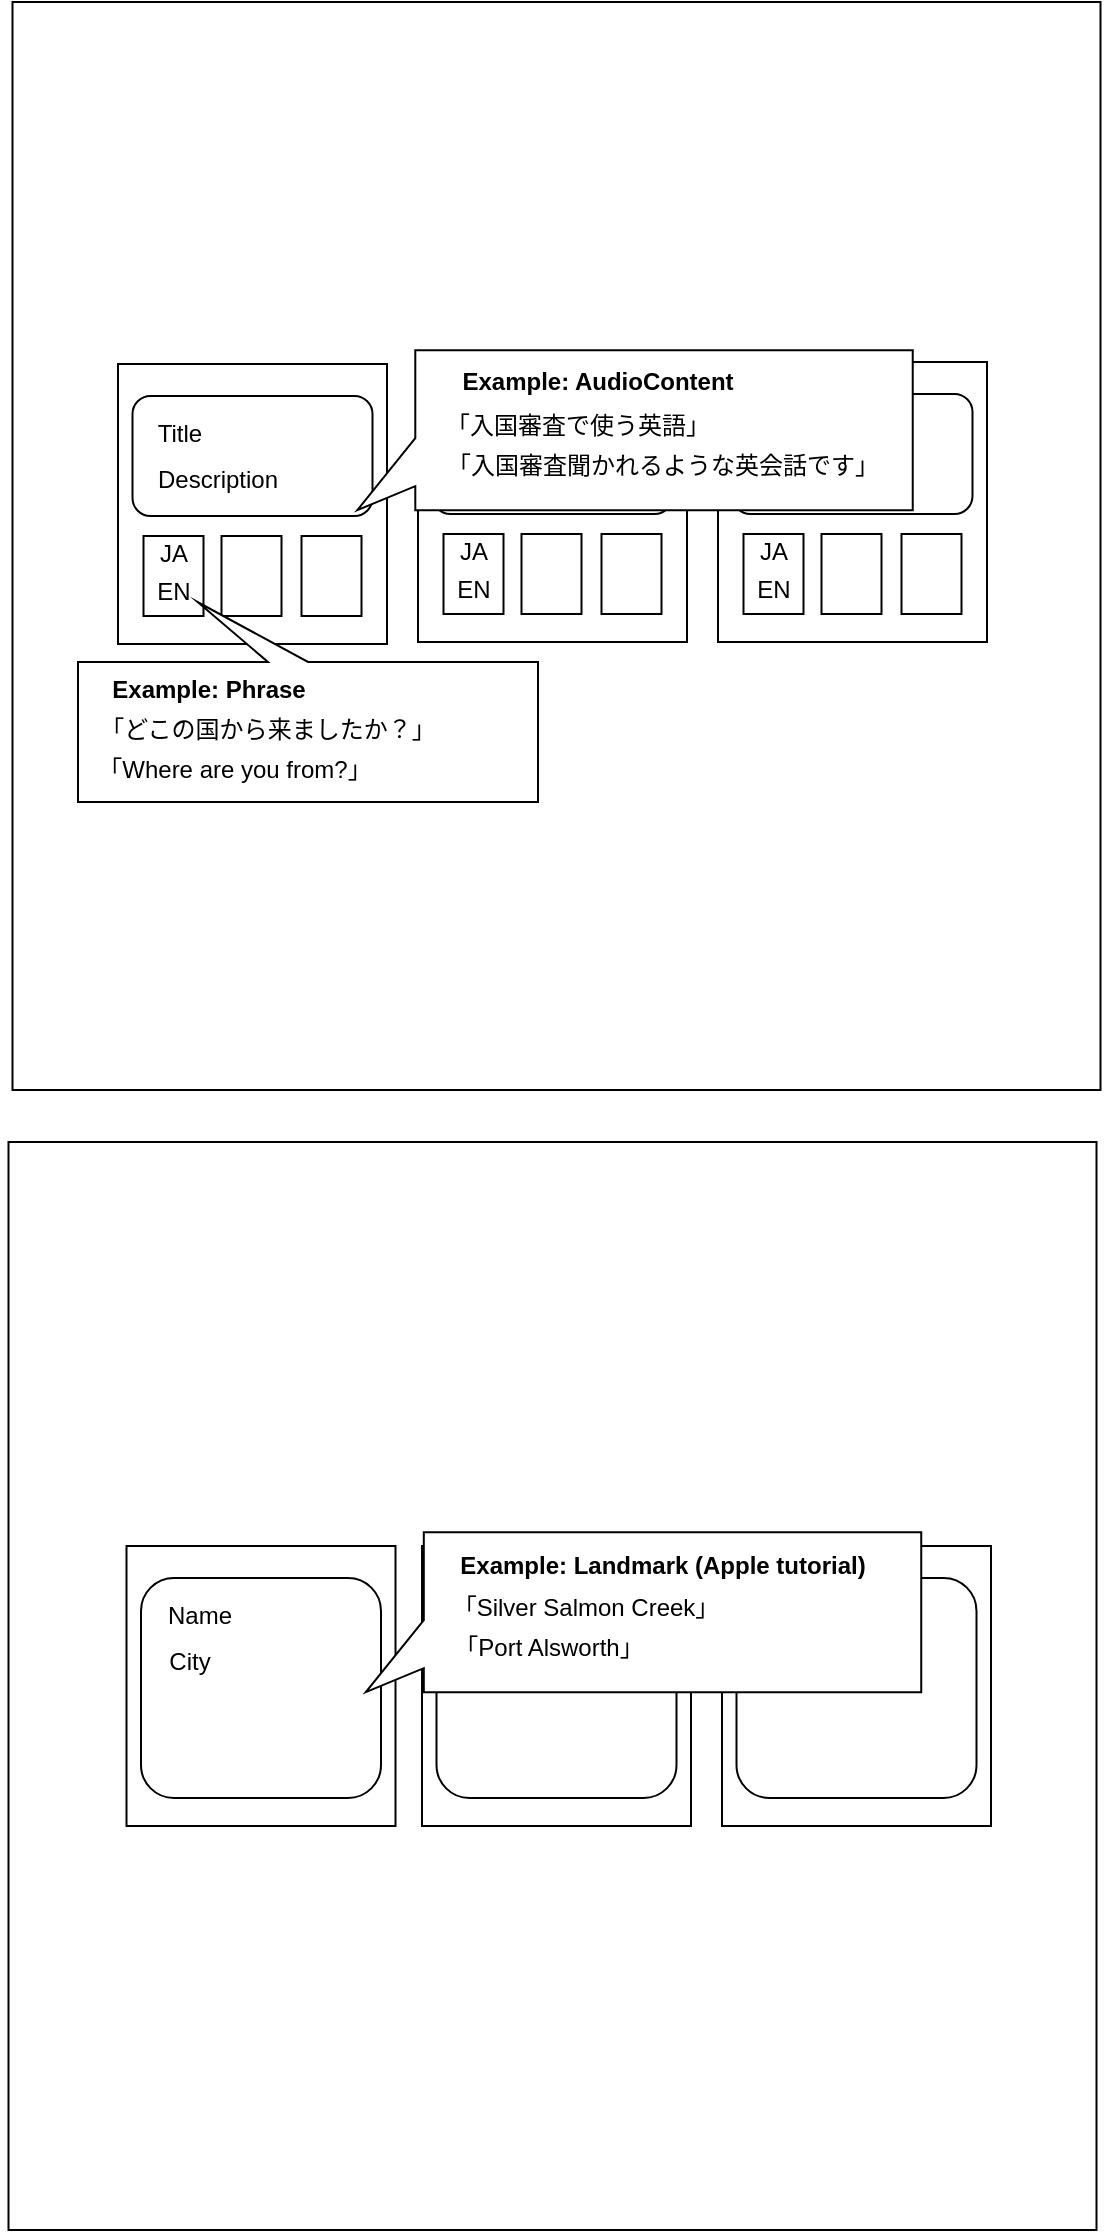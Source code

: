 <mxfile version="13.6.10" type="github">
  <diagram id="81Nl-C9tGfA6D85THTfi" name="Page-1">
    <mxGraphModel dx="2037" dy="1101" grid="1" gridSize="10" guides="1" tooltips="1" connect="1" arrows="1" fold="1" page="1" pageScale="1" pageWidth="827" pageHeight="1169" math="0" shadow="0">
      <root>
        <mxCell id="0" />
        <mxCell id="1" parent="0" />
        <mxCell id="_HanU_A2e2ALgXlpsMAe-1" value="" style="whiteSpace=wrap;html=1;aspect=fixed;" vertex="1" parent="1">
          <mxGeometry x="145.25" y="130" width="544" height="544" as="geometry" />
        </mxCell>
        <mxCell id="_HanU_A2e2ALgXlpsMAe-13" value="" style="group" vertex="1" connectable="0" parent="1">
          <mxGeometry x="198" y="311" width="134.5" height="140" as="geometry" />
        </mxCell>
        <mxCell id="_HanU_A2e2ALgXlpsMAe-10" value="" style="rounded=0;whiteSpace=wrap;html=1;" vertex="1" parent="_HanU_A2e2ALgXlpsMAe-13">
          <mxGeometry width="134.5" height="140" as="geometry" />
        </mxCell>
        <mxCell id="_HanU_A2e2ALgXlpsMAe-12" value="" style="group" vertex="1" connectable="0" parent="_HanU_A2e2ALgXlpsMAe-13">
          <mxGeometry x="7.25" y="16" width="120" height="110" as="geometry" />
        </mxCell>
        <mxCell id="_HanU_A2e2ALgXlpsMAe-2" value="" style="rounded=1;whiteSpace=wrap;html=1;" vertex="1" parent="_HanU_A2e2ALgXlpsMAe-12">
          <mxGeometry width="120" height="60" as="geometry" />
        </mxCell>
        <mxCell id="_HanU_A2e2ALgXlpsMAe-11" value="" style="group" vertex="1" connectable="0" parent="_HanU_A2e2ALgXlpsMAe-12">
          <mxGeometry x="5.5" y="70" width="109" height="40" as="geometry" />
        </mxCell>
        <mxCell id="_HanU_A2e2ALgXlpsMAe-6" value="" style="rounded=0;whiteSpace=wrap;html=1;" vertex="1" parent="_HanU_A2e2ALgXlpsMAe-11">
          <mxGeometry width="30" height="40" as="geometry" />
        </mxCell>
        <mxCell id="_HanU_A2e2ALgXlpsMAe-8" value="" style="rounded=0;whiteSpace=wrap;html=1;" vertex="1" parent="_HanU_A2e2ALgXlpsMAe-11">
          <mxGeometry x="39" width="30" height="40" as="geometry" />
        </mxCell>
        <mxCell id="_HanU_A2e2ALgXlpsMAe-9" value="" style="rounded=0;whiteSpace=wrap;html=1;" vertex="1" parent="_HanU_A2e2ALgXlpsMAe-11">
          <mxGeometry x="79" width="30" height="40" as="geometry" />
        </mxCell>
        <mxCell id="_HanU_A2e2ALgXlpsMAe-42" value="JA" style="text;html=1;strokeColor=none;fillColor=none;align=center;verticalAlign=middle;whiteSpace=wrap;rounded=0;" vertex="1" parent="_HanU_A2e2ALgXlpsMAe-11">
          <mxGeometry x="-5" y="-1" width="40" height="20" as="geometry" />
        </mxCell>
        <mxCell id="_HanU_A2e2ALgXlpsMAe-43" value="EN" style="text;html=1;strokeColor=none;fillColor=none;align=center;verticalAlign=middle;whiteSpace=wrap;rounded=0;" vertex="1" parent="_HanU_A2e2ALgXlpsMAe-11">
          <mxGeometry x="-5" y="18" width="40" height="20" as="geometry" />
        </mxCell>
        <mxCell id="_HanU_A2e2ALgXlpsMAe-46" value="Title" style="text;html=1;strokeColor=none;fillColor=none;align=center;verticalAlign=middle;whiteSpace=wrap;rounded=0;" vertex="1" parent="_HanU_A2e2ALgXlpsMAe-12">
          <mxGeometry x="3.5" y="9" width="40" height="20" as="geometry" />
        </mxCell>
        <mxCell id="_HanU_A2e2ALgXlpsMAe-47" value="Description" style="text;html=1;strokeColor=none;fillColor=none;align=center;verticalAlign=middle;whiteSpace=wrap;rounded=0;" vertex="1" parent="_HanU_A2e2ALgXlpsMAe-12">
          <mxGeometry x="22.75" y="32" width="40" height="20" as="geometry" />
        </mxCell>
        <mxCell id="_HanU_A2e2ALgXlpsMAe-45" value="" style="shape=callout;whiteSpace=wrap;html=1;perimeter=calloutPerimeter;rotation=-180;position2=0.74;" vertex="1" parent="1">
          <mxGeometry x="178" y="430" width="230" height="100" as="geometry" />
        </mxCell>
        <mxCell id="_HanU_A2e2ALgXlpsMAe-50" value="&lt;b&gt;Example: Phrase&lt;/b&gt;" style="text;html=1;strokeColor=none;fillColor=none;align=center;verticalAlign=middle;whiteSpace=wrap;rounded=0;" vertex="1" parent="1">
          <mxGeometry x="189" y="464" width="109" height="20" as="geometry" />
        </mxCell>
        <mxCell id="_HanU_A2e2ALgXlpsMAe-53" value="「どこの国から来ましたか？」" style="text;html=1;strokeColor=none;fillColor=none;align=center;verticalAlign=middle;whiteSpace=wrap;rounded=0;" vertex="1" parent="1">
          <mxGeometry x="178" y="484" width="190" height="20" as="geometry" />
        </mxCell>
        <mxCell id="_HanU_A2e2ALgXlpsMAe-54" value="「Where are you from?」" style="text;html=1;strokeColor=none;fillColor=none;align=center;verticalAlign=middle;whiteSpace=wrap;rounded=0;" vertex="1" parent="1">
          <mxGeometry x="139" y="504" width="235" height="20" as="geometry" />
        </mxCell>
        <mxCell id="_HanU_A2e2ALgXlpsMAe-67" value="" style="group" vertex="1" connectable="0" parent="1">
          <mxGeometry x="498" y="310" width="134.5" height="140" as="geometry" />
        </mxCell>
        <mxCell id="_HanU_A2e2ALgXlpsMAe-68" value="" style="rounded=0;whiteSpace=wrap;html=1;" vertex="1" parent="_HanU_A2e2ALgXlpsMAe-67">
          <mxGeometry width="134.5" height="140" as="geometry" />
        </mxCell>
        <mxCell id="_HanU_A2e2ALgXlpsMAe-69" value="" style="group" vertex="1" connectable="0" parent="_HanU_A2e2ALgXlpsMAe-67">
          <mxGeometry x="7.25" y="16" width="120" height="110" as="geometry" />
        </mxCell>
        <mxCell id="_HanU_A2e2ALgXlpsMAe-70" value="" style="rounded=1;whiteSpace=wrap;html=1;" vertex="1" parent="_HanU_A2e2ALgXlpsMAe-69">
          <mxGeometry width="120" height="60" as="geometry" />
        </mxCell>
        <mxCell id="_HanU_A2e2ALgXlpsMAe-71" value="" style="group" vertex="1" connectable="0" parent="_HanU_A2e2ALgXlpsMAe-69">
          <mxGeometry x="5.5" y="70" width="109" height="40" as="geometry" />
        </mxCell>
        <mxCell id="_HanU_A2e2ALgXlpsMAe-72" value="" style="rounded=0;whiteSpace=wrap;html=1;" vertex="1" parent="_HanU_A2e2ALgXlpsMAe-71">
          <mxGeometry width="30" height="40" as="geometry" />
        </mxCell>
        <mxCell id="_HanU_A2e2ALgXlpsMAe-73" value="" style="rounded=0;whiteSpace=wrap;html=1;" vertex="1" parent="_HanU_A2e2ALgXlpsMAe-71">
          <mxGeometry x="39" width="30" height="40" as="geometry" />
        </mxCell>
        <mxCell id="_HanU_A2e2ALgXlpsMAe-74" value="" style="rounded=0;whiteSpace=wrap;html=1;" vertex="1" parent="_HanU_A2e2ALgXlpsMAe-71">
          <mxGeometry x="79" width="30" height="40" as="geometry" />
        </mxCell>
        <mxCell id="_HanU_A2e2ALgXlpsMAe-75" value="JA" style="text;html=1;strokeColor=none;fillColor=none;align=center;verticalAlign=middle;whiteSpace=wrap;rounded=0;" vertex="1" parent="_HanU_A2e2ALgXlpsMAe-71">
          <mxGeometry x="-5" y="-1" width="40" height="20" as="geometry" />
        </mxCell>
        <mxCell id="_HanU_A2e2ALgXlpsMAe-76" value="EN" style="text;html=1;strokeColor=none;fillColor=none;align=center;verticalAlign=middle;whiteSpace=wrap;rounded=0;" vertex="1" parent="_HanU_A2e2ALgXlpsMAe-71">
          <mxGeometry x="-5" y="18" width="40" height="20" as="geometry" />
        </mxCell>
        <mxCell id="_HanU_A2e2ALgXlpsMAe-77" value="Title" style="text;html=1;strokeColor=none;fillColor=none;align=center;verticalAlign=middle;whiteSpace=wrap;rounded=0;" vertex="1" parent="_HanU_A2e2ALgXlpsMAe-69">
          <mxGeometry x="3.5" y="9" width="40" height="20" as="geometry" />
        </mxCell>
        <mxCell id="_HanU_A2e2ALgXlpsMAe-78" value="Description" style="text;html=1;strokeColor=none;fillColor=none;align=center;verticalAlign=middle;whiteSpace=wrap;rounded=0;" vertex="1" parent="_HanU_A2e2ALgXlpsMAe-69">
          <mxGeometry x="22.75" y="32" width="40" height="20" as="geometry" />
        </mxCell>
        <mxCell id="_HanU_A2e2ALgXlpsMAe-81" value="" style="group" vertex="1" connectable="0" parent="1">
          <mxGeometry x="348" y="310" width="134.5" height="140" as="geometry" />
        </mxCell>
        <mxCell id="_HanU_A2e2ALgXlpsMAe-82" value="" style="rounded=0;whiteSpace=wrap;html=1;" vertex="1" parent="_HanU_A2e2ALgXlpsMAe-81">
          <mxGeometry width="134.5" height="140" as="geometry" />
        </mxCell>
        <mxCell id="_HanU_A2e2ALgXlpsMAe-83" value="" style="group" vertex="1" connectable="0" parent="_HanU_A2e2ALgXlpsMAe-81">
          <mxGeometry x="7.25" y="16" width="120" height="110" as="geometry" />
        </mxCell>
        <mxCell id="_HanU_A2e2ALgXlpsMAe-84" value="" style="rounded=1;whiteSpace=wrap;html=1;" vertex="1" parent="_HanU_A2e2ALgXlpsMAe-83">
          <mxGeometry width="120" height="60" as="geometry" />
        </mxCell>
        <mxCell id="_HanU_A2e2ALgXlpsMAe-85" value="" style="group" vertex="1" connectable="0" parent="_HanU_A2e2ALgXlpsMAe-83">
          <mxGeometry x="5.5" y="70" width="109" height="40" as="geometry" />
        </mxCell>
        <mxCell id="_HanU_A2e2ALgXlpsMAe-86" value="" style="rounded=0;whiteSpace=wrap;html=1;" vertex="1" parent="_HanU_A2e2ALgXlpsMAe-85">
          <mxGeometry width="30" height="40" as="geometry" />
        </mxCell>
        <mxCell id="_HanU_A2e2ALgXlpsMAe-87" value="" style="rounded=0;whiteSpace=wrap;html=1;" vertex="1" parent="_HanU_A2e2ALgXlpsMAe-85">
          <mxGeometry x="39" width="30" height="40" as="geometry" />
        </mxCell>
        <mxCell id="_HanU_A2e2ALgXlpsMAe-88" value="" style="rounded=0;whiteSpace=wrap;html=1;" vertex="1" parent="_HanU_A2e2ALgXlpsMAe-85">
          <mxGeometry x="79" width="30" height="40" as="geometry" />
        </mxCell>
        <mxCell id="_HanU_A2e2ALgXlpsMAe-89" value="JA" style="text;html=1;strokeColor=none;fillColor=none;align=center;verticalAlign=middle;whiteSpace=wrap;rounded=0;" vertex="1" parent="_HanU_A2e2ALgXlpsMAe-85">
          <mxGeometry x="-5" y="-1" width="40" height="20" as="geometry" />
        </mxCell>
        <mxCell id="_HanU_A2e2ALgXlpsMAe-90" value="EN" style="text;html=1;strokeColor=none;fillColor=none;align=center;verticalAlign=middle;whiteSpace=wrap;rounded=0;" vertex="1" parent="_HanU_A2e2ALgXlpsMAe-85">
          <mxGeometry x="-5" y="18" width="40" height="20" as="geometry" />
        </mxCell>
        <mxCell id="_HanU_A2e2ALgXlpsMAe-91" value="Title" style="text;html=1;strokeColor=none;fillColor=none;align=center;verticalAlign=middle;whiteSpace=wrap;rounded=0;" vertex="1" parent="_HanU_A2e2ALgXlpsMAe-83">
          <mxGeometry x="3.5" y="9" width="40" height="20" as="geometry" />
        </mxCell>
        <mxCell id="_HanU_A2e2ALgXlpsMAe-92" value="Description" style="text;html=1;strokeColor=none;fillColor=none;align=center;verticalAlign=middle;whiteSpace=wrap;rounded=0;" vertex="1" parent="_HanU_A2e2ALgXlpsMAe-83">
          <mxGeometry x="22.75" y="32" width="40" height="20" as="geometry" />
        </mxCell>
        <mxCell id="_HanU_A2e2ALgXlpsMAe-80" value="" style="group" vertex="1" connectable="0" parent="1">
          <mxGeometry x="317.65" y="304.09" width="277.72" height="80" as="geometry" />
        </mxCell>
        <mxCell id="_HanU_A2e2ALgXlpsMAe-48" value="" style="shape=callout;whiteSpace=wrap;html=1;perimeter=calloutPerimeter;rotation=90;position2=1;base=24;size=29;position=0.55;" vertex="1" parent="_HanU_A2e2ALgXlpsMAe-80">
          <mxGeometry x="98.86" y="-98.86" width="80" height="277.72" as="geometry" />
        </mxCell>
        <mxCell id="_HanU_A2e2ALgXlpsMAe-49" value="&lt;b&gt;Example: AudioContent&lt;/b&gt;" style="text;html=1;strokeColor=none;fillColor=none;align=center;verticalAlign=middle;whiteSpace=wrap;rounded=0;" vertex="1" parent="_HanU_A2e2ALgXlpsMAe-80">
          <mxGeometry x="40.35" y="5.91" width="159.65" height="20" as="geometry" />
        </mxCell>
        <mxCell id="_HanU_A2e2ALgXlpsMAe-51" value="「入国審査で使う英語」" style="text;html=1;strokeColor=none;fillColor=none;align=center;verticalAlign=middle;whiteSpace=wrap;rounded=0;" vertex="1" parent="_HanU_A2e2ALgXlpsMAe-80">
          <mxGeometry x="35.35" y="27.79" width="150" height="20" as="geometry" />
        </mxCell>
        <mxCell id="_HanU_A2e2ALgXlpsMAe-52" value="「入国審査聞かれるような英会話です」" style="text;html=1;strokeColor=none;fillColor=none;align=center;verticalAlign=middle;whiteSpace=wrap;rounded=0;" vertex="1" parent="_HanU_A2e2ALgXlpsMAe-80">
          <mxGeometry x="35.35" y="47.79" width="235" height="20" as="geometry" />
        </mxCell>
        <mxCell id="_HanU_A2e2ALgXlpsMAe-94" value="" style="whiteSpace=wrap;html=1;aspect=fixed;" vertex="1" parent="1">
          <mxGeometry x="143.25" y="700" width="544" height="544" as="geometry" />
        </mxCell>
        <mxCell id="_HanU_A2e2ALgXlpsMAe-95" value="" style="group" vertex="1" connectable="0" parent="1">
          <mxGeometry x="202.25" y="902" width="134.5" height="140" as="geometry" />
        </mxCell>
        <mxCell id="_HanU_A2e2ALgXlpsMAe-96" value="" style="rounded=0;whiteSpace=wrap;html=1;" vertex="1" parent="_HanU_A2e2ALgXlpsMAe-95">
          <mxGeometry width="134.5" height="140" as="geometry" />
        </mxCell>
        <mxCell id="_HanU_A2e2ALgXlpsMAe-97" value="" style="group" vertex="1" connectable="0" parent="_HanU_A2e2ALgXlpsMAe-95">
          <mxGeometry x="7.25" y="16" width="120" height="110" as="geometry" />
        </mxCell>
        <mxCell id="_HanU_A2e2ALgXlpsMAe-98" value="" style="rounded=1;whiteSpace=wrap;html=1;" vertex="1" parent="_HanU_A2e2ALgXlpsMAe-97">
          <mxGeometry width="120" height="110" as="geometry" />
        </mxCell>
        <mxCell id="_HanU_A2e2ALgXlpsMAe-105" value="Name" style="text;html=1;strokeColor=none;fillColor=none;align=center;verticalAlign=middle;whiteSpace=wrap;rounded=0;" vertex="1" parent="_HanU_A2e2ALgXlpsMAe-97">
          <mxGeometry x="9.5" y="9" width="40" height="20" as="geometry" />
        </mxCell>
        <mxCell id="_HanU_A2e2ALgXlpsMAe-106" value="City" style="text;html=1;strokeColor=none;fillColor=none;align=center;verticalAlign=middle;whiteSpace=wrap;rounded=0;" vertex="1" parent="_HanU_A2e2ALgXlpsMAe-97">
          <mxGeometry x="4.75" y="32" width="40" height="20" as="geometry" />
        </mxCell>
        <mxCell id="_HanU_A2e2ALgXlpsMAe-140" value="" style="group" vertex="1" connectable="0" parent="1">
          <mxGeometry x="350" y="902" width="134.5" height="140" as="geometry" />
        </mxCell>
        <mxCell id="_HanU_A2e2ALgXlpsMAe-141" value="" style="rounded=0;whiteSpace=wrap;html=1;" vertex="1" parent="_HanU_A2e2ALgXlpsMAe-140">
          <mxGeometry width="134.5" height="140" as="geometry" />
        </mxCell>
        <mxCell id="_HanU_A2e2ALgXlpsMAe-142" value="" style="group" vertex="1" connectable="0" parent="_HanU_A2e2ALgXlpsMAe-140">
          <mxGeometry x="7.25" y="16" width="120" height="110" as="geometry" />
        </mxCell>
        <mxCell id="_HanU_A2e2ALgXlpsMAe-143" value="" style="rounded=1;whiteSpace=wrap;html=1;" vertex="1" parent="_HanU_A2e2ALgXlpsMAe-142">
          <mxGeometry width="120" height="110" as="geometry" />
        </mxCell>
        <mxCell id="_HanU_A2e2ALgXlpsMAe-144" value="Title" style="text;html=1;strokeColor=none;fillColor=none;align=center;verticalAlign=middle;whiteSpace=wrap;rounded=0;" vertex="1" parent="_HanU_A2e2ALgXlpsMAe-142">
          <mxGeometry x="3.5" y="9" width="40" height="20" as="geometry" />
        </mxCell>
        <mxCell id="_HanU_A2e2ALgXlpsMAe-145" value="Description" style="text;html=1;strokeColor=none;fillColor=none;align=center;verticalAlign=middle;whiteSpace=wrap;rounded=0;" vertex="1" parent="_HanU_A2e2ALgXlpsMAe-142">
          <mxGeometry x="22.75" y="32" width="40" height="20" as="geometry" />
        </mxCell>
        <mxCell id="_HanU_A2e2ALgXlpsMAe-146" value="" style="group" vertex="1" connectable="0" parent="1">
          <mxGeometry x="500" y="902" width="134.5" height="140" as="geometry" />
        </mxCell>
        <mxCell id="_HanU_A2e2ALgXlpsMAe-147" value="" style="rounded=0;whiteSpace=wrap;html=1;" vertex="1" parent="_HanU_A2e2ALgXlpsMAe-146">
          <mxGeometry width="134.5" height="140" as="geometry" />
        </mxCell>
        <mxCell id="_HanU_A2e2ALgXlpsMAe-148" value="" style="group" vertex="1" connectable="0" parent="_HanU_A2e2ALgXlpsMAe-146">
          <mxGeometry x="7.25" y="16" width="120" height="110" as="geometry" />
        </mxCell>
        <mxCell id="_HanU_A2e2ALgXlpsMAe-149" value="" style="rounded=1;whiteSpace=wrap;html=1;" vertex="1" parent="_HanU_A2e2ALgXlpsMAe-148">
          <mxGeometry width="120" height="110" as="geometry" />
        </mxCell>
        <mxCell id="_HanU_A2e2ALgXlpsMAe-150" value="Title" style="text;html=1;strokeColor=none;fillColor=none;align=center;verticalAlign=middle;whiteSpace=wrap;rounded=0;" vertex="1" parent="_HanU_A2e2ALgXlpsMAe-148">
          <mxGeometry x="3.5" y="9" width="40" height="20" as="geometry" />
        </mxCell>
        <mxCell id="_HanU_A2e2ALgXlpsMAe-151" value="Description" style="text;html=1;strokeColor=none;fillColor=none;align=center;verticalAlign=middle;whiteSpace=wrap;rounded=0;" vertex="1" parent="_HanU_A2e2ALgXlpsMAe-148">
          <mxGeometry x="22.75" y="32" width="40" height="20" as="geometry" />
        </mxCell>
        <mxCell id="_HanU_A2e2ALgXlpsMAe-135" value="" style="group" vertex="1" connectable="0" parent="1">
          <mxGeometry x="321.9" y="895.09" width="277.72" height="80" as="geometry" />
        </mxCell>
        <mxCell id="_HanU_A2e2ALgXlpsMAe-136" value="" style="shape=callout;whiteSpace=wrap;html=1;perimeter=calloutPerimeter;rotation=90;position2=1;base=24;size=29;position=0.55;" vertex="1" parent="_HanU_A2e2ALgXlpsMAe-135">
          <mxGeometry x="98.86" y="-98.86" width="80" height="277.72" as="geometry" />
        </mxCell>
        <mxCell id="_HanU_A2e2ALgXlpsMAe-137" value="&lt;b&gt;Example: Landmark (Apple tutorial)&lt;/b&gt;" style="text;html=1;strokeColor=none;fillColor=none;align=center;verticalAlign=middle;whiteSpace=wrap;rounded=0;" vertex="1" parent="_HanU_A2e2ALgXlpsMAe-135">
          <mxGeometry x="26.7" y="6.79" width="243.3" height="20" as="geometry" />
        </mxCell>
        <mxCell id="_HanU_A2e2ALgXlpsMAe-138" value="「Silver Salmon Creek」" style="text;html=1;strokeColor=none;fillColor=none;align=center;verticalAlign=middle;whiteSpace=wrap;rounded=0;" vertex="1" parent="_HanU_A2e2ALgXlpsMAe-135">
          <mxGeometry x="35.35" y="27.79" width="150" height="20" as="geometry" />
        </mxCell>
        <mxCell id="_HanU_A2e2ALgXlpsMAe-139" value="「Port Alsworth」" style="text;html=1;strokeColor=none;fillColor=none;align=center;verticalAlign=middle;whiteSpace=wrap;rounded=0;" vertex="1" parent="_HanU_A2e2ALgXlpsMAe-135">
          <mxGeometry x="34.35" y="47.79" width="114.65" height="20" as="geometry" />
        </mxCell>
      </root>
    </mxGraphModel>
  </diagram>
</mxfile>
